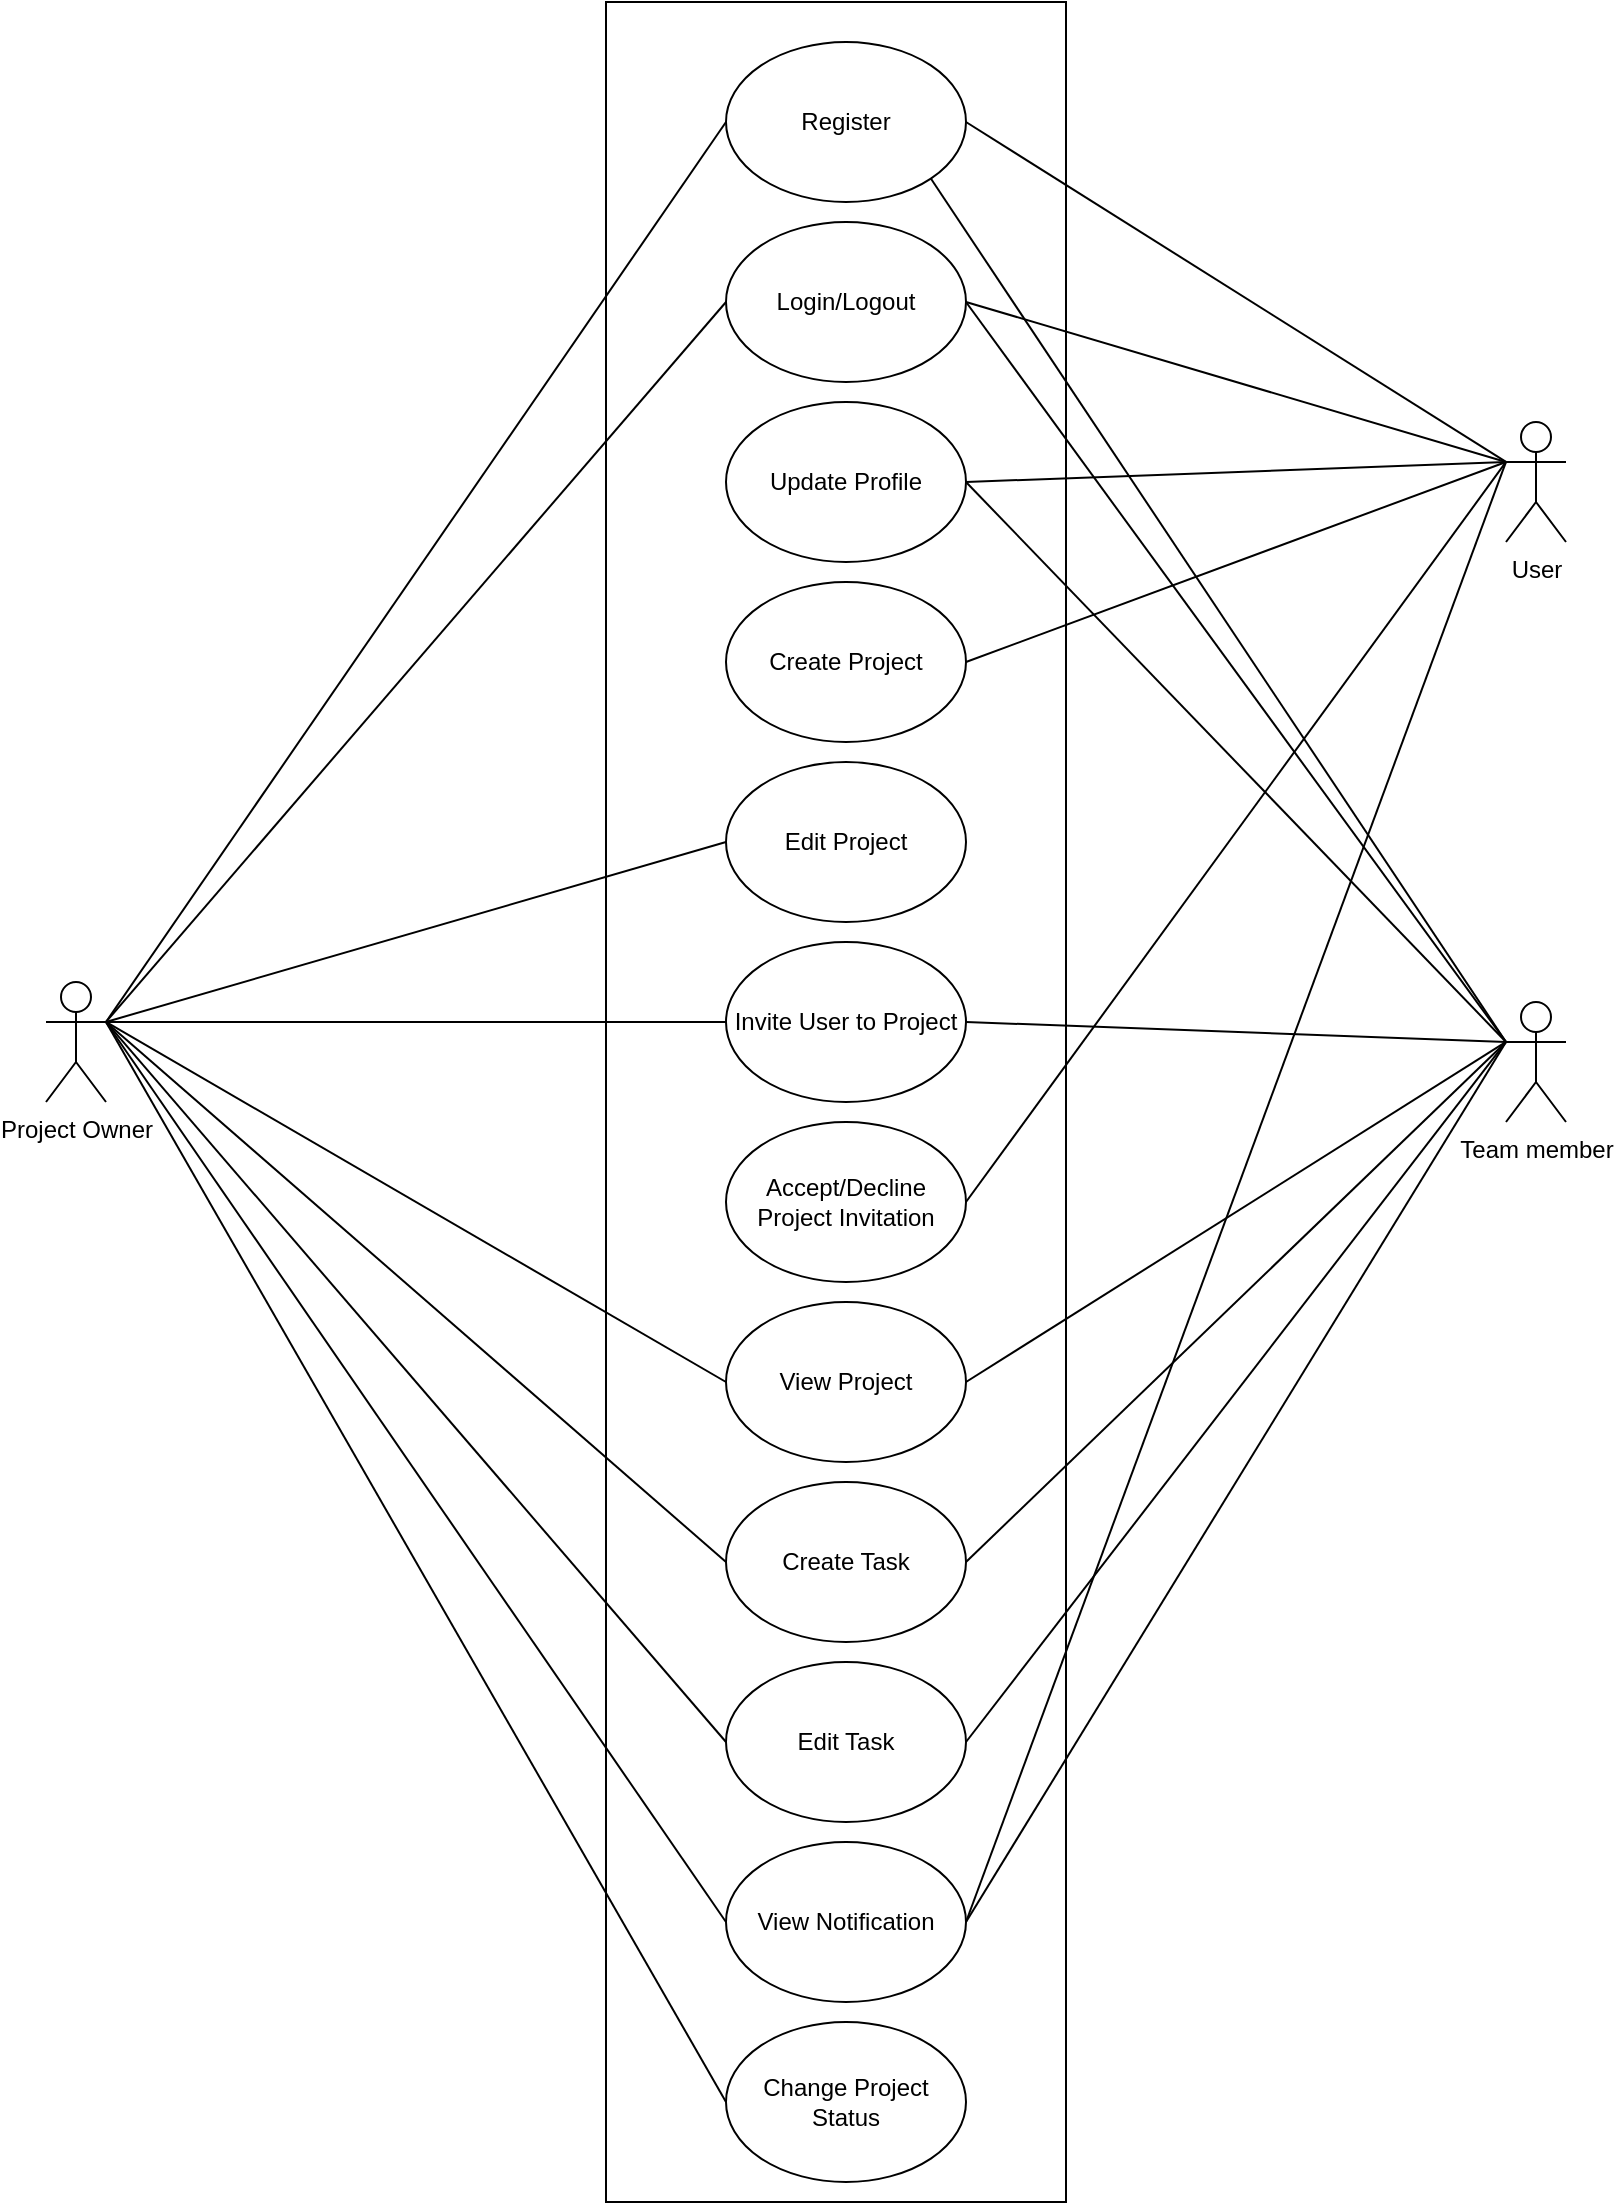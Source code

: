 <mxfile version="22.0.4" type="device">
  <diagram name="Page-1" id="Ttf-nbZg-QZhAg8FAWDj">
    <mxGraphModel dx="2929" dy="1140" grid="1" gridSize="10" guides="1" tooltips="1" connect="1" arrows="1" fold="1" page="1" pageScale="1" pageWidth="850" pageHeight="1100" math="0" shadow="0">
      <root>
        <mxCell id="0" />
        <mxCell id="1" parent="0" />
        <mxCell id="oEBhUoKQKeUY6wcbT03S-13" value="" style="rounded=0;whiteSpace=wrap;html=1;" vertex="1" parent="1">
          <mxGeometry x="310" width="230" height="1100" as="geometry" />
        </mxCell>
        <mxCell id="oEBhUoKQKeUY6wcbT03S-1" value="Change Project Status" style="ellipse;whiteSpace=wrap;html=1;" vertex="1" parent="1">
          <mxGeometry x="370" y="1010" width="120" height="80" as="geometry" />
        </mxCell>
        <mxCell id="oEBhUoKQKeUY6wcbT03S-2" value="View Notification" style="ellipse;whiteSpace=wrap;html=1;" vertex="1" parent="1">
          <mxGeometry x="370" y="920" width="120" height="80" as="geometry" />
        </mxCell>
        <mxCell id="oEBhUoKQKeUY6wcbT03S-3" value="Edit Task" style="ellipse;whiteSpace=wrap;html=1;" vertex="1" parent="1">
          <mxGeometry x="370" y="830" width="120" height="80" as="geometry" />
        </mxCell>
        <mxCell id="oEBhUoKQKeUY6wcbT03S-4" value="Update Profile" style="ellipse;whiteSpace=wrap;html=1;" vertex="1" parent="1">
          <mxGeometry x="370" y="200" width="120" height="80" as="geometry" />
        </mxCell>
        <mxCell id="oEBhUoKQKeUY6wcbT03S-5" value="Register" style="ellipse;whiteSpace=wrap;html=1;" vertex="1" parent="1">
          <mxGeometry x="370" y="20" width="120" height="80" as="geometry" />
        </mxCell>
        <mxCell id="oEBhUoKQKeUY6wcbT03S-6" value="Create Task" style="ellipse;whiteSpace=wrap;html=1;" vertex="1" parent="1">
          <mxGeometry x="370" y="740" width="120" height="80" as="geometry" />
        </mxCell>
        <mxCell id="oEBhUoKQKeUY6wcbT03S-7" value="View Project" style="ellipse;whiteSpace=wrap;html=1;" vertex="1" parent="1">
          <mxGeometry x="370" y="650" width="120" height="80" as="geometry" />
        </mxCell>
        <mxCell id="oEBhUoKQKeUY6wcbT03S-8" value="Accept/Decline Project Invitation" style="ellipse;whiteSpace=wrap;html=1;" vertex="1" parent="1">
          <mxGeometry x="370" y="560" width="120" height="80" as="geometry" />
        </mxCell>
        <mxCell id="oEBhUoKQKeUY6wcbT03S-9" value="Invite User to Project" style="ellipse;whiteSpace=wrap;html=1;" vertex="1" parent="1">
          <mxGeometry x="370" y="470" width="120" height="80" as="geometry" />
        </mxCell>
        <mxCell id="oEBhUoKQKeUY6wcbT03S-10" value="Edit Project" style="ellipse;whiteSpace=wrap;html=1;" vertex="1" parent="1">
          <mxGeometry x="370" y="380" width="120" height="80" as="geometry" />
        </mxCell>
        <mxCell id="oEBhUoKQKeUY6wcbT03S-11" value="Create Project" style="ellipse;whiteSpace=wrap;html=1;" vertex="1" parent="1">
          <mxGeometry x="370" y="290" width="120" height="80" as="geometry" />
        </mxCell>
        <mxCell id="oEBhUoKQKeUY6wcbT03S-12" value="Login/Logout" style="ellipse;whiteSpace=wrap;html=1;" vertex="1" parent="1">
          <mxGeometry x="370" y="110" width="120" height="80" as="geometry" />
        </mxCell>
        <mxCell id="oEBhUoKQKeUY6wcbT03S-14" value="Project Owner" style="shape=umlActor;verticalLabelPosition=bottom;verticalAlign=top;html=1;outlineConnect=0;" vertex="1" parent="1">
          <mxGeometry x="30" y="490" width="30" height="60" as="geometry" />
        </mxCell>
        <mxCell id="oEBhUoKQKeUY6wcbT03S-35" value="User" style="shape=umlActor;verticalLabelPosition=bottom;verticalAlign=top;html=1;outlineConnect=0;" vertex="1" parent="1">
          <mxGeometry x="760" y="210" width="30" height="60" as="geometry" />
        </mxCell>
        <mxCell id="oEBhUoKQKeUY6wcbT03S-44" value="Team member" style="shape=umlActor;verticalLabelPosition=bottom;verticalAlign=top;html=1;outlineConnect=0;" vertex="1" parent="1">
          <mxGeometry x="760" y="500" width="30" height="60" as="geometry" />
        </mxCell>
        <mxCell id="oEBhUoKQKeUY6wcbT03S-15" value="" style="endArrow=none;html=1;rounded=0;exitX=0;exitY=0.5;exitDx=0;exitDy=0;entryX=1;entryY=0.333;entryDx=0;entryDy=0;entryPerimeter=0;" edge="1" parent="1" source="oEBhUoKQKeUY6wcbT03S-5" target="oEBhUoKQKeUY6wcbT03S-14">
          <mxGeometry width="50" height="50" relative="1" as="geometry">
            <mxPoint x="190" y="360" as="sourcePoint" />
            <mxPoint x="120" y="330" as="targetPoint" />
          </mxGeometry>
        </mxCell>
        <mxCell id="oEBhUoKQKeUY6wcbT03S-37" value="" style="endArrow=none;html=1;rounded=0;exitX=1;exitY=0.5;exitDx=0;exitDy=0;entryX=0;entryY=0.333;entryDx=0;entryDy=0;entryPerimeter=0;" edge="1" parent="1" source="oEBhUoKQKeUY6wcbT03S-5" target="oEBhUoKQKeUY6wcbT03S-35">
          <mxGeometry width="50" height="50" relative="1" as="geometry">
            <mxPoint x="380" y="70" as="sourcePoint" />
            <mxPoint x="70" y="520" as="targetPoint" />
          </mxGeometry>
        </mxCell>
        <mxCell id="oEBhUoKQKeUY6wcbT03S-38" value="" style="endArrow=none;html=1;rounded=0;exitX=1;exitY=0.5;exitDx=0;exitDy=0;entryX=0;entryY=0.333;entryDx=0;entryDy=0;entryPerimeter=0;" edge="1" parent="1" source="oEBhUoKQKeUY6wcbT03S-12" target="oEBhUoKQKeUY6wcbT03S-35">
          <mxGeometry width="50" height="50" relative="1" as="geometry">
            <mxPoint x="500" y="70" as="sourcePoint" />
            <mxPoint x="730" y="330" as="targetPoint" />
          </mxGeometry>
        </mxCell>
        <mxCell id="oEBhUoKQKeUY6wcbT03S-39" value="" style="endArrow=none;html=1;rounded=0;exitX=1;exitY=0.5;exitDx=0;exitDy=0;entryX=0;entryY=0.333;entryDx=0;entryDy=0;entryPerimeter=0;" edge="1" parent="1" source="oEBhUoKQKeUY6wcbT03S-4" target="oEBhUoKQKeUY6wcbT03S-35">
          <mxGeometry width="50" height="50" relative="1" as="geometry">
            <mxPoint x="500" y="160" as="sourcePoint" />
            <mxPoint x="610" y="310" as="targetPoint" />
          </mxGeometry>
        </mxCell>
        <mxCell id="oEBhUoKQKeUY6wcbT03S-40" value="" style="endArrow=none;html=1;rounded=0;exitX=1;exitY=0.5;exitDx=0;exitDy=0;entryX=0;entryY=0.333;entryDx=0;entryDy=0;entryPerimeter=0;" edge="1" parent="1" source="oEBhUoKQKeUY6wcbT03S-11" target="oEBhUoKQKeUY6wcbT03S-35">
          <mxGeometry width="50" height="50" relative="1" as="geometry">
            <mxPoint x="500" y="250" as="sourcePoint" />
            <mxPoint x="620" y="320" as="targetPoint" />
          </mxGeometry>
        </mxCell>
        <mxCell id="oEBhUoKQKeUY6wcbT03S-45" value="" style="endArrow=none;html=1;rounded=0;exitX=1;exitY=1;exitDx=0;exitDy=0;entryX=0;entryY=0.333;entryDx=0;entryDy=0;entryPerimeter=0;" edge="1" parent="1" source="oEBhUoKQKeUY6wcbT03S-5" target="oEBhUoKQKeUY6wcbT03S-44">
          <mxGeometry width="50" height="50" relative="1" as="geometry">
            <mxPoint x="500" y="340" as="sourcePoint" />
            <mxPoint x="720" y="490" as="targetPoint" />
          </mxGeometry>
        </mxCell>
        <mxCell id="oEBhUoKQKeUY6wcbT03S-46" value="" style="endArrow=none;html=1;rounded=0;exitX=1;exitY=0.5;exitDx=0;exitDy=0;entryX=0;entryY=0.333;entryDx=0;entryDy=0;entryPerimeter=0;" edge="1" parent="1" source="oEBhUoKQKeUY6wcbT03S-12" target="oEBhUoKQKeUY6wcbT03S-44">
          <mxGeometry width="50" height="50" relative="1" as="geometry">
            <mxPoint x="482" y="98" as="sourcePoint" />
            <mxPoint x="730" y="500" as="targetPoint" />
          </mxGeometry>
        </mxCell>
        <mxCell id="oEBhUoKQKeUY6wcbT03S-47" value="" style="endArrow=none;html=1;rounded=0;exitX=1;exitY=0.5;exitDx=0;exitDy=0;entryX=0;entryY=0.333;entryDx=0;entryDy=0;entryPerimeter=0;" edge="1" parent="1" source="oEBhUoKQKeUY6wcbT03S-4" target="oEBhUoKQKeUY6wcbT03S-44">
          <mxGeometry width="50" height="50" relative="1" as="geometry">
            <mxPoint x="500" y="160" as="sourcePoint" />
            <mxPoint x="740" y="510" as="targetPoint" />
          </mxGeometry>
        </mxCell>
        <mxCell id="oEBhUoKQKeUY6wcbT03S-48" value="" style="endArrow=none;html=1;rounded=0;exitX=1;exitY=0.5;exitDx=0;exitDy=0;entryX=0;entryY=0.333;entryDx=0;entryDy=0;entryPerimeter=0;" edge="1" parent="1" source="oEBhUoKQKeUY6wcbT03S-9" target="oEBhUoKQKeUY6wcbT03S-44">
          <mxGeometry width="50" height="50" relative="1" as="geometry">
            <mxPoint x="500" y="250" as="sourcePoint" />
            <mxPoint x="750" y="520" as="targetPoint" />
          </mxGeometry>
        </mxCell>
        <mxCell id="oEBhUoKQKeUY6wcbT03S-50" value="" style="endArrow=none;html=1;rounded=0;exitX=1;exitY=0.5;exitDx=0;exitDy=0;entryX=0;entryY=0.333;entryDx=0;entryDy=0;entryPerimeter=0;" edge="1" parent="1" source="oEBhUoKQKeUY6wcbT03S-7" target="oEBhUoKQKeUY6wcbT03S-44">
          <mxGeometry width="50" height="50" relative="1" as="geometry">
            <mxPoint x="500" y="520" as="sourcePoint" />
            <mxPoint x="760" y="530" as="targetPoint" />
          </mxGeometry>
        </mxCell>
        <mxCell id="oEBhUoKQKeUY6wcbT03S-51" value="" style="endArrow=none;html=1;rounded=0;exitX=1;exitY=0.5;exitDx=0;exitDy=0;entryX=0;entryY=0.333;entryDx=0;entryDy=0;entryPerimeter=0;" edge="1" parent="1" source="oEBhUoKQKeUY6wcbT03S-6" target="oEBhUoKQKeUY6wcbT03S-44">
          <mxGeometry width="50" height="50" relative="1" as="geometry">
            <mxPoint x="500" y="700" as="sourcePoint" />
            <mxPoint x="770" y="540" as="targetPoint" />
          </mxGeometry>
        </mxCell>
        <mxCell id="oEBhUoKQKeUY6wcbT03S-52" value="" style="endArrow=none;html=1;rounded=0;exitX=1;exitY=0.5;exitDx=0;exitDy=0;entryX=0;entryY=0.333;entryDx=0;entryDy=0;entryPerimeter=0;" edge="1" parent="1" source="oEBhUoKQKeUY6wcbT03S-3" target="oEBhUoKQKeUY6wcbT03S-44">
          <mxGeometry width="50" height="50" relative="1" as="geometry">
            <mxPoint x="500" y="790" as="sourcePoint" />
            <mxPoint x="780" y="550" as="targetPoint" />
          </mxGeometry>
        </mxCell>
        <mxCell id="oEBhUoKQKeUY6wcbT03S-53" value="" style="endArrow=none;html=1;rounded=0;exitX=1;exitY=0.5;exitDx=0;exitDy=0;entryX=0;entryY=0.333;entryDx=0;entryDy=0;entryPerimeter=0;" edge="1" parent="1" source="oEBhUoKQKeUY6wcbT03S-2" target="oEBhUoKQKeUY6wcbT03S-44">
          <mxGeometry width="50" height="50" relative="1" as="geometry">
            <mxPoint x="500" y="880" as="sourcePoint" />
            <mxPoint x="790" y="560" as="targetPoint" />
          </mxGeometry>
        </mxCell>
        <mxCell id="oEBhUoKQKeUY6wcbT03S-42" value="" style="endArrow=none;html=1;rounded=0;exitX=1;exitY=0.5;exitDx=0;exitDy=0;entryX=0;entryY=0.333;entryDx=0;entryDy=0;entryPerimeter=0;" edge="1" parent="1" source="oEBhUoKQKeUY6wcbT03S-2" target="oEBhUoKQKeUY6wcbT03S-35">
          <mxGeometry width="50" height="50" relative="1" as="geometry">
            <mxPoint x="600" y="710" as="sourcePoint" />
            <mxPoint x="720" y="320" as="targetPoint" />
          </mxGeometry>
        </mxCell>
        <mxCell id="oEBhUoKQKeUY6wcbT03S-54" value="" style="endArrow=none;html=1;rounded=0;exitX=1;exitY=0.5;exitDx=0;exitDy=0;entryX=0;entryY=0.333;entryDx=0;entryDy=0;entryPerimeter=0;" edge="1" parent="1" source="oEBhUoKQKeUY6wcbT03S-8" target="oEBhUoKQKeUY6wcbT03S-35">
          <mxGeometry width="50" height="50" relative="1" as="geometry">
            <mxPoint x="500" y="970" as="sourcePoint" />
            <mxPoint x="770" y="240" as="targetPoint" />
          </mxGeometry>
        </mxCell>
        <mxCell id="oEBhUoKQKeUY6wcbT03S-23" value="" style="endArrow=none;html=1;rounded=0;exitX=0;exitY=0.5;exitDx=0;exitDy=0;entryX=1;entryY=0.333;entryDx=0;entryDy=0;entryPerimeter=0;" edge="1" parent="1" source="oEBhUoKQKeUY6wcbT03S-12" target="oEBhUoKQKeUY6wcbT03S-14">
          <mxGeometry width="50" height="50" relative="1" as="geometry">
            <mxPoint x="380" y="70" as="sourcePoint" />
            <mxPoint x="130" y="340" as="targetPoint" />
          </mxGeometry>
        </mxCell>
        <mxCell id="oEBhUoKQKeUY6wcbT03S-25" value="" style="endArrow=none;html=1;rounded=0;exitX=0;exitY=0.5;exitDx=0;exitDy=0;entryX=1;entryY=0.333;entryDx=0;entryDy=0;entryPerimeter=0;" edge="1" parent="1" source="oEBhUoKQKeUY6wcbT03S-10" target="oEBhUoKQKeUY6wcbT03S-14">
          <mxGeometry width="50" height="50" relative="1" as="geometry">
            <mxPoint x="380" y="340" as="sourcePoint" />
            <mxPoint x="150" y="360" as="targetPoint" />
          </mxGeometry>
        </mxCell>
        <mxCell id="oEBhUoKQKeUY6wcbT03S-26" value="" style="endArrow=none;html=1;rounded=0;exitX=0;exitY=0.5;exitDx=0;exitDy=0;entryX=1;entryY=0.333;entryDx=0;entryDy=0;entryPerimeter=0;" edge="1" parent="1" source="oEBhUoKQKeUY6wcbT03S-9" target="oEBhUoKQKeUY6wcbT03S-14">
          <mxGeometry width="50" height="50" relative="1" as="geometry">
            <mxPoint x="380" y="430" as="sourcePoint" />
            <mxPoint x="160" y="370" as="targetPoint" />
          </mxGeometry>
        </mxCell>
        <mxCell id="oEBhUoKQKeUY6wcbT03S-27" value="" style="endArrow=none;html=1;rounded=0;exitX=0;exitY=0.5;exitDx=0;exitDy=0;entryX=1;entryY=0.333;entryDx=0;entryDy=0;entryPerimeter=0;" edge="1" parent="1" source="oEBhUoKQKeUY6wcbT03S-7" target="oEBhUoKQKeUY6wcbT03S-14">
          <mxGeometry width="50" height="50" relative="1" as="geometry">
            <mxPoint x="380" y="520" as="sourcePoint" />
            <mxPoint x="170" y="380" as="targetPoint" />
          </mxGeometry>
        </mxCell>
        <mxCell id="oEBhUoKQKeUY6wcbT03S-28" value="" style="endArrow=none;html=1;rounded=0;exitX=0;exitY=0.5;exitDx=0;exitDy=0;entryX=1;entryY=0.333;entryDx=0;entryDy=0;entryPerimeter=0;" edge="1" parent="1" source="oEBhUoKQKeUY6wcbT03S-6" target="oEBhUoKQKeUY6wcbT03S-14">
          <mxGeometry width="50" height="50" relative="1" as="geometry">
            <mxPoint x="380" y="700" as="sourcePoint" />
            <mxPoint x="180" y="390" as="targetPoint" />
          </mxGeometry>
        </mxCell>
        <mxCell id="oEBhUoKQKeUY6wcbT03S-30" value="" style="endArrow=none;html=1;rounded=0;exitX=0;exitY=0.5;exitDx=0;exitDy=0;entryX=1;entryY=0.333;entryDx=0;entryDy=0;entryPerimeter=0;" edge="1" parent="1" source="oEBhUoKQKeUY6wcbT03S-3" target="oEBhUoKQKeUY6wcbT03S-14">
          <mxGeometry width="50" height="50" relative="1" as="geometry">
            <mxPoint x="380" y="790" as="sourcePoint" />
            <mxPoint x="190" y="400" as="targetPoint" />
          </mxGeometry>
        </mxCell>
        <mxCell id="oEBhUoKQKeUY6wcbT03S-31" value="" style="endArrow=none;html=1;rounded=0;exitX=0;exitY=0.5;exitDx=0;exitDy=0;entryX=1;entryY=0.333;entryDx=0;entryDy=0;entryPerimeter=0;" edge="1" parent="1" source="oEBhUoKQKeUY6wcbT03S-2" target="oEBhUoKQKeUY6wcbT03S-14">
          <mxGeometry width="50" height="50" relative="1" as="geometry">
            <mxPoint x="380" y="880" as="sourcePoint" />
            <mxPoint x="200" y="410" as="targetPoint" />
          </mxGeometry>
        </mxCell>
        <mxCell id="oEBhUoKQKeUY6wcbT03S-32" value="" style="endArrow=none;html=1;rounded=0;exitX=0;exitY=0.5;exitDx=0;exitDy=0;entryX=1;entryY=0.333;entryDx=0;entryDy=0;entryPerimeter=0;" edge="1" parent="1" source="oEBhUoKQKeUY6wcbT03S-1" target="oEBhUoKQKeUY6wcbT03S-14">
          <mxGeometry width="50" height="50" relative="1" as="geometry">
            <mxPoint x="380" y="970" as="sourcePoint" />
            <mxPoint x="210" y="420" as="targetPoint" />
          </mxGeometry>
        </mxCell>
      </root>
    </mxGraphModel>
  </diagram>
</mxfile>

